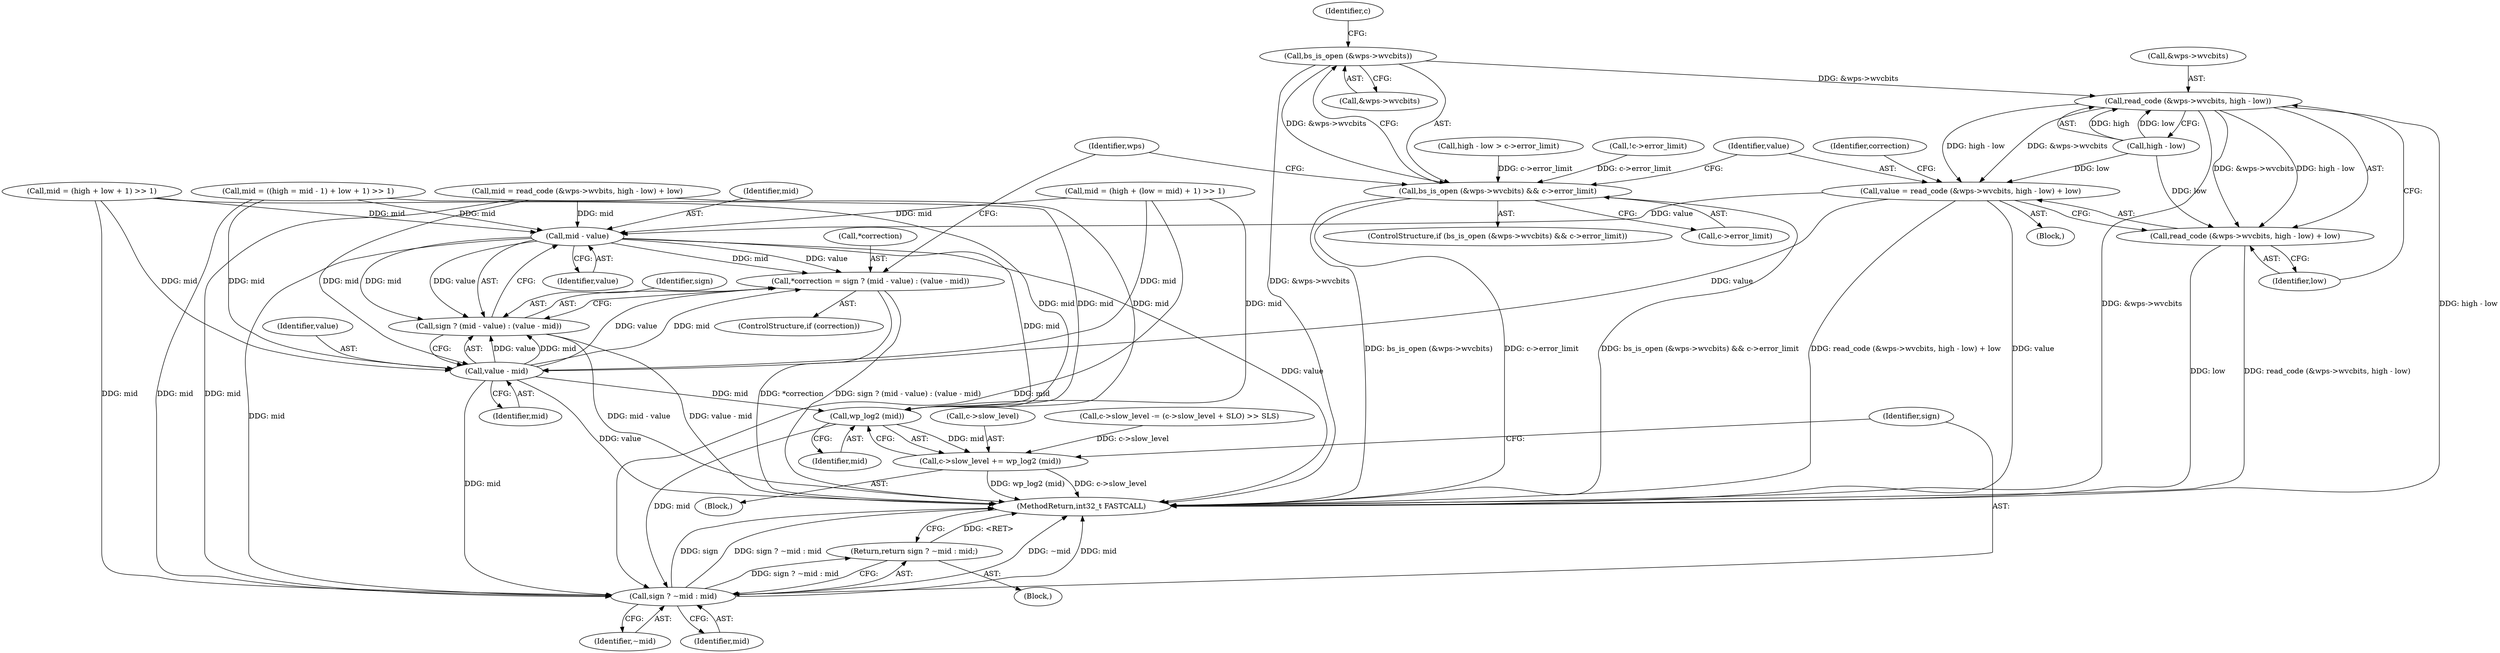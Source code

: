 digraph "0_WavPack_4bc05fc490b66ef2d45b1de26abf1455b486b0dc_0@API" {
"1000764" [label="(Call,bs_is_open (&wps->wvcbits))"];
"1000763" [label="(Call,bs_is_open (&wps->wvcbits) && c->error_limit)"];
"1000776" [label="(Call,read_code (&wps->wvcbits, high - low))"];
"1000773" [label="(Call,value = read_code (&wps->wvcbits, high - low) + low)"];
"1000792" [label="(Call,mid - value)"];
"1000787" [label="(Call,*correction = sign ? (mid - value) : (value - mid))"];
"1000790" [label="(Call,sign ? (mid - value) : (value - mid))"];
"1000822" [label="(Call,wp_log2 (mid))"];
"1000818" [label="(Call,c->slow_level += wp_log2 (mid))"];
"1000825" [label="(Call,sign ? ~mid : mid)"];
"1000824" [label="(Return,return sign ? ~mid : mid;)"];
"1000795" [label="(Call,value - mid)"];
"1000775" [label="(Call,read_code (&wps->wvcbits, high - low) + low)"];
"1000819" [label="(Call,c->slow_level)"];
"1000829" [label="(MethodReturn,int32_t FASTCALL)"];
"1000792" [label="(Call,mid - value)"];
"1000827" [label="(Identifier,~mid)"];
"1000806" [label="(Block,)"];
"1000781" [label="(Call,high - low)"];
"1000824" [label="(Return,return sign ? ~mid : mid;)"];
"1000825" [label="(Call,sign ? ~mid : mid)"];
"1000702" [label="(Call,mid = read_code (&wps->wvbits, high - low) + low)"];
"1000784" [label="(Identifier,low)"];
"1000795" [label="(Call,value - mid)"];
"1000774" [label="(Identifier,value)"];
"1000787" [label="(Call,*correction = sign ? (mid - value) : (value - mid))"];
"1000797" [label="(Identifier,mid)"];
"1000777" [label="(Call,&wps->wvcbits)"];
"1000776" [label="(Call,read_code (&wps->wvcbits, high - low))"];
"1000793" [label="(Identifier,mid)"];
"1000790" [label="(Call,sign ? (mid - value) : (value - mid))"];
"1000742" [label="(Call,mid = ((high = mid - 1) + low + 1) >> 1)"];
"1000828" [label="(Identifier,mid)"];
"1000773" [label="(Call,value = read_code (&wps->wvcbits, high - low) + low)"];
"1000788" [label="(Call,*correction)"];
"1000826" [label="(Identifier,sign)"];
"1000762" [label="(ControlStructure,if (bs_is_open (&wps->wvcbits) && c->error_limit))"];
"1000764" [label="(Call,bs_is_open (&wps->wvcbits))"];
"1000716" [label="(Call,high - low > c->error_limit)"];
"1000770" [label="(Identifier,c)"];
"1000822" [label="(Call,wp_log2 (mid))"];
"1000775" [label="(Call,read_code (&wps->wvcbits, high - low) + low)"];
"1000730" [label="(Call,mid = (high + (low = mid) + 1) >> 1)"];
"1000794" [label="(Identifier,value)"];
"1000105" [label="(Block,)"];
"1000791" [label="(Identifier,sign)"];
"1000796" [label="(Identifier,value)"];
"1000772" [label="(Block,)"];
"1000769" [label="(Call,c->error_limit)"];
"1000698" [label="(Call,!c->error_limit)"];
"1000802" [label="(Identifier,wps)"];
"1000786" [label="(Identifier,correction)"];
"1000807" [label="(Call,c->slow_level -= (c->slow_level + SLO) >> SLS)"];
"1000785" [label="(ControlStructure,if (correction))"];
"1000765" [label="(Call,&wps->wvcbits)"];
"1000823" [label="(Identifier,mid)"];
"1000763" [label="(Call,bs_is_open (&wps->wvcbits) && c->error_limit)"];
"1000688" [label="(Call,mid = (high + low + 1) >> 1)"];
"1000818" [label="(Call,c->slow_level += wp_log2 (mid))"];
"1000764" -> "1000763"  [label="AST: "];
"1000764" -> "1000765"  [label="CFG: "];
"1000765" -> "1000764"  [label="AST: "];
"1000770" -> "1000764"  [label="CFG: "];
"1000763" -> "1000764"  [label="CFG: "];
"1000764" -> "1000829"  [label="DDG: &wps->wvcbits"];
"1000764" -> "1000763"  [label="DDG: &wps->wvcbits"];
"1000764" -> "1000776"  [label="DDG: &wps->wvcbits"];
"1000763" -> "1000762"  [label="AST: "];
"1000763" -> "1000769"  [label="CFG: "];
"1000769" -> "1000763"  [label="AST: "];
"1000774" -> "1000763"  [label="CFG: "];
"1000802" -> "1000763"  [label="CFG: "];
"1000763" -> "1000829"  [label="DDG: c->error_limit"];
"1000763" -> "1000829"  [label="DDG: bs_is_open (&wps->wvcbits) && c->error_limit"];
"1000763" -> "1000829"  [label="DDG: bs_is_open (&wps->wvcbits)"];
"1000698" -> "1000763"  [label="DDG: c->error_limit"];
"1000716" -> "1000763"  [label="DDG: c->error_limit"];
"1000776" -> "1000775"  [label="AST: "];
"1000776" -> "1000781"  [label="CFG: "];
"1000777" -> "1000776"  [label="AST: "];
"1000781" -> "1000776"  [label="AST: "];
"1000784" -> "1000776"  [label="CFG: "];
"1000776" -> "1000829"  [label="DDG: high - low"];
"1000776" -> "1000829"  [label="DDG: &wps->wvcbits"];
"1000776" -> "1000773"  [label="DDG: &wps->wvcbits"];
"1000776" -> "1000773"  [label="DDG: high - low"];
"1000776" -> "1000775"  [label="DDG: &wps->wvcbits"];
"1000776" -> "1000775"  [label="DDG: high - low"];
"1000781" -> "1000776"  [label="DDG: high"];
"1000781" -> "1000776"  [label="DDG: low"];
"1000773" -> "1000772"  [label="AST: "];
"1000773" -> "1000775"  [label="CFG: "];
"1000774" -> "1000773"  [label="AST: "];
"1000775" -> "1000773"  [label="AST: "];
"1000786" -> "1000773"  [label="CFG: "];
"1000773" -> "1000829"  [label="DDG: value"];
"1000773" -> "1000829"  [label="DDG: read_code (&wps->wvcbits, high - low) + low"];
"1000781" -> "1000773"  [label="DDG: low"];
"1000773" -> "1000792"  [label="DDG: value"];
"1000773" -> "1000795"  [label="DDG: value"];
"1000792" -> "1000790"  [label="AST: "];
"1000792" -> "1000794"  [label="CFG: "];
"1000793" -> "1000792"  [label="AST: "];
"1000794" -> "1000792"  [label="AST: "];
"1000790" -> "1000792"  [label="CFG: "];
"1000792" -> "1000829"  [label="DDG: value"];
"1000792" -> "1000787"  [label="DDG: mid"];
"1000792" -> "1000787"  [label="DDG: value"];
"1000792" -> "1000790"  [label="DDG: mid"];
"1000792" -> "1000790"  [label="DDG: value"];
"1000688" -> "1000792"  [label="DDG: mid"];
"1000730" -> "1000792"  [label="DDG: mid"];
"1000742" -> "1000792"  [label="DDG: mid"];
"1000702" -> "1000792"  [label="DDG: mid"];
"1000792" -> "1000822"  [label="DDG: mid"];
"1000792" -> "1000825"  [label="DDG: mid"];
"1000787" -> "1000785"  [label="AST: "];
"1000787" -> "1000790"  [label="CFG: "];
"1000788" -> "1000787"  [label="AST: "];
"1000790" -> "1000787"  [label="AST: "];
"1000802" -> "1000787"  [label="CFG: "];
"1000787" -> "1000829"  [label="DDG: *correction"];
"1000787" -> "1000829"  [label="DDG: sign ? (mid - value) : (value - mid)"];
"1000795" -> "1000787"  [label="DDG: value"];
"1000795" -> "1000787"  [label="DDG: mid"];
"1000790" -> "1000795"  [label="CFG: "];
"1000791" -> "1000790"  [label="AST: "];
"1000795" -> "1000790"  [label="AST: "];
"1000790" -> "1000829"  [label="DDG: mid - value"];
"1000790" -> "1000829"  [label="DDG: value - mid"];
"1000795" -> "1000790"  [label="DDG: value"];
"1000795" -> "1000790"  [label="DDG: mid"];
"1000822" -> "1000818"  [label="AST: "];
"1000822" -> "1000823"  [label="CFG: "];
"1000823" -> "1000822"  [label="AST: "];
"1000818" -> "1000822"  [label="CFG: "];
"1000822" -> "1000818"  [label="DDG: mid"];
"1000688" -> "1000822"  [label="DDG: mid"];
"1000730" -> "1000822"  [label="DDG: mid"];
"1000742" -> "1000822"  [label="DDG: mid"];
"1000702" -> "1000822"  [label="DDG: mid"];
"1000795" -> "1000822"  [label="DDG: mid"];
"1000822" -> "1000825"  [label="DDG: mid"];
"1000818" -> "1000806"  [label="AST: "];
"1000819" -> "1000818"  [label="AST: "];
"1000826" -> "1000818"  [label="CFG: "];
"1000818" -> "1000829"  [label="DDG: c->slow_level"];
"1000818" -> "1000829"  [label="DDG: wp_log2 (mid)"];
"1000807" -> "1000818"  [label="DDG: c->slow_level"];
"1000825" -> "1000824"  [label="AST: "];
"1000825" -> "1000827"  [label="CFG: "];
"1000825" -> "1000828"  [label="CFG: "];
"1000826" -> "1000825"  [label="AST: "];
"1000827" -> "1000825"  [label="AST: "];
"1000828" -> "1000825"  [label="AST: "];
"1000824" -> "1000825"  [label="CFG: "];
"1000825" -> "1000829"  [label="DDG: ~mid"];
"1000825" -> "1000829"  [label="DDG: mid"];
"1000825" -> "1000829"  [label="DDG: sign"];
"1000825" -> "1000829"  [label="DDG: sign ? ~mid : mid"];
"1000825" -> "1000824"  [label="DDG: sign ? ~mid : mid"];
"1000688" -> "1000825"  [label="DDG: mid"];
"1000730" -> "1000825"  [label="DDG: mid"];
"1000742" -> "1000825"  [label="DDG: mid"];
"1000702" -> "1000825"  [label="DDG: mid"];
"1000795" -> "1000825"  [label="DDG: mid"];
"1000824" -> "1000105"  [label="AST: "];
"1000829" -> "1000824"  [label="CFG: "];
"1000824" -> "1000829"  [label="DDG: <RET>"];
"1000795" -> "1000797"  [label="CFG: "];
"1000796" -> "1000795"  [label="AST: "];
"1000797" -> "1000795"  [label="AST: "];
"1000795" -> "1000829"  [label="DDG: value"];
"1000688" -> "1000795"  [label="DDG: mid"];
"1000730" -> "1000795"  [label="DDG: mid"];
"1000742" -> "1000795"  [label="DDG: mid"];
"1000702" -> "1000795"  [label="DDG: mid"];
"1000775" -> "1000784"  [label="CFG: "];
"1000784" -> "1000775"  [label="AST: "];
"1000775" -> "1000829"  [label="DDG: read_code (&wps->wvcbits, high - low)"];
"1000775" -> "1000829"  [label="DDG: low"];
"1000781" -> "1000775"  [label="DDG: low"];
}
